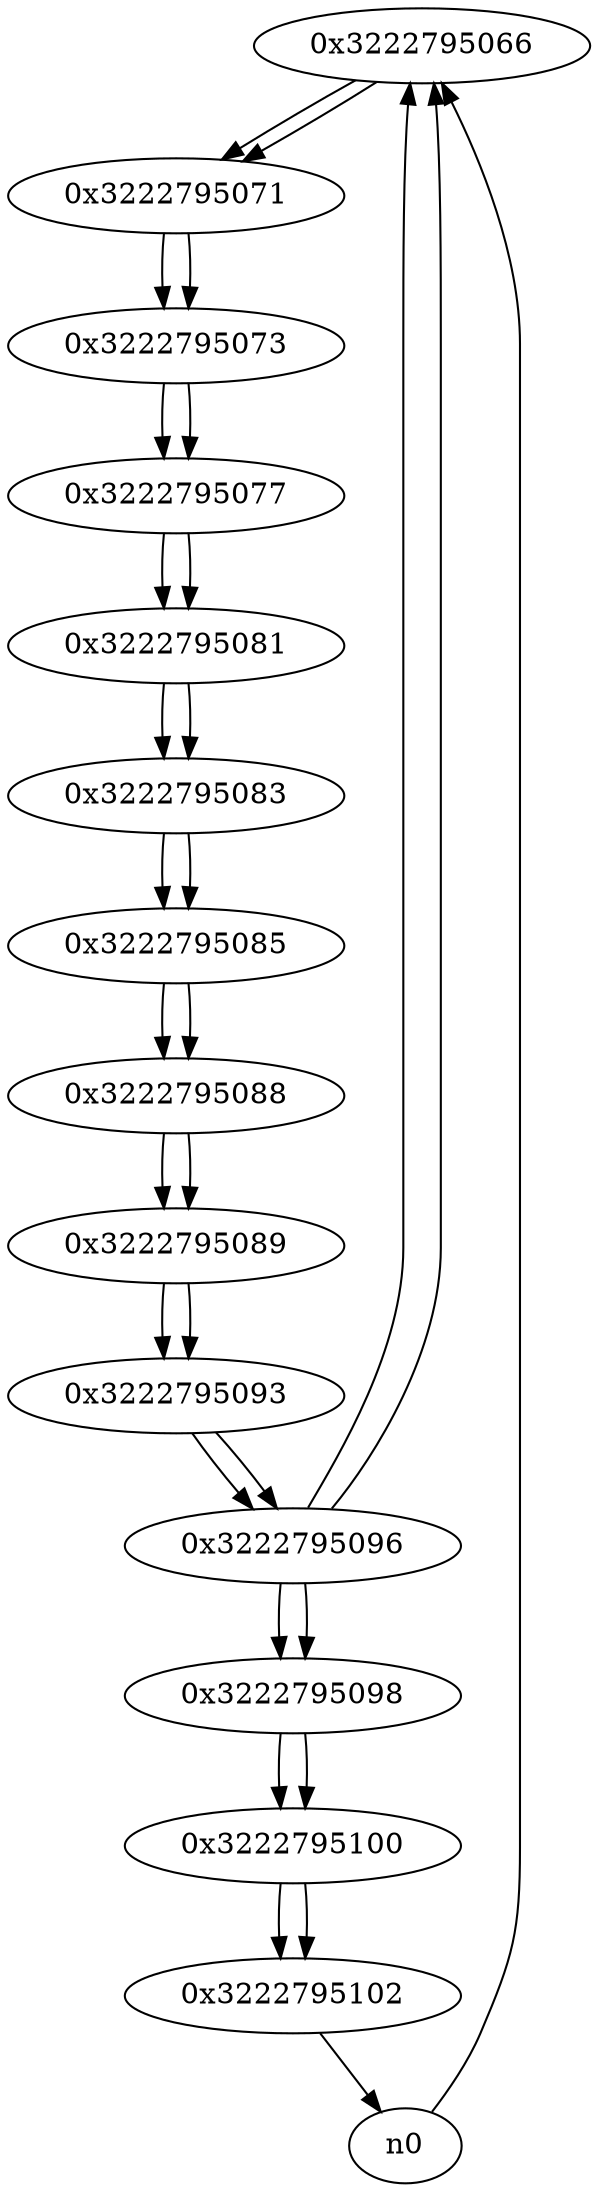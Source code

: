 digraph G{
/* nodes */
  n1 [label="0x3222795066"]
  n2 [label="0x3222795071"]
  n3 [label="0x3222795073"]
  n4 [label="0x3222795077"]
  n5 [label="0x3222795081"]
  n6 [label="0x3222795083"]
  n7 [label="0x3222795085"]
  n8 [label="0x3222795088"]
  n9 [label="0x3222795089"]
  n10 [label="0x3222795093"]
  n11 [label="0x3222795096"]
  n12 [label="0x3222795098"]
  n13 [label="0x3222795100"]
  n14 [label="0x3222795102"]
/* edges */
n1 -> n2;
n11 -> n1;
n0 -> n1;
n2 -> n3;
n1 -> n2;
n3 -> n4;
n2 -> n3;
n4 -> n5;
n3 -> n4;
n5 -> n6;
n4 -> n5;
n6 -> n7;
n5 -> n6;
n7 -> n8;
n6 -> n7;
n8 -> n9;
n7 -> n8;
n9 -> n10;
n8 -> n9;
n10 -> n11;
n9 -> n10;
n11 -> n12;
n11 -> n1;
n10 -> n11;
n12 -> n13;
n11 -> n12;
n13 -> n14;
n12 -> n13;
n14 -> n0;
n13 -> n14;
}
